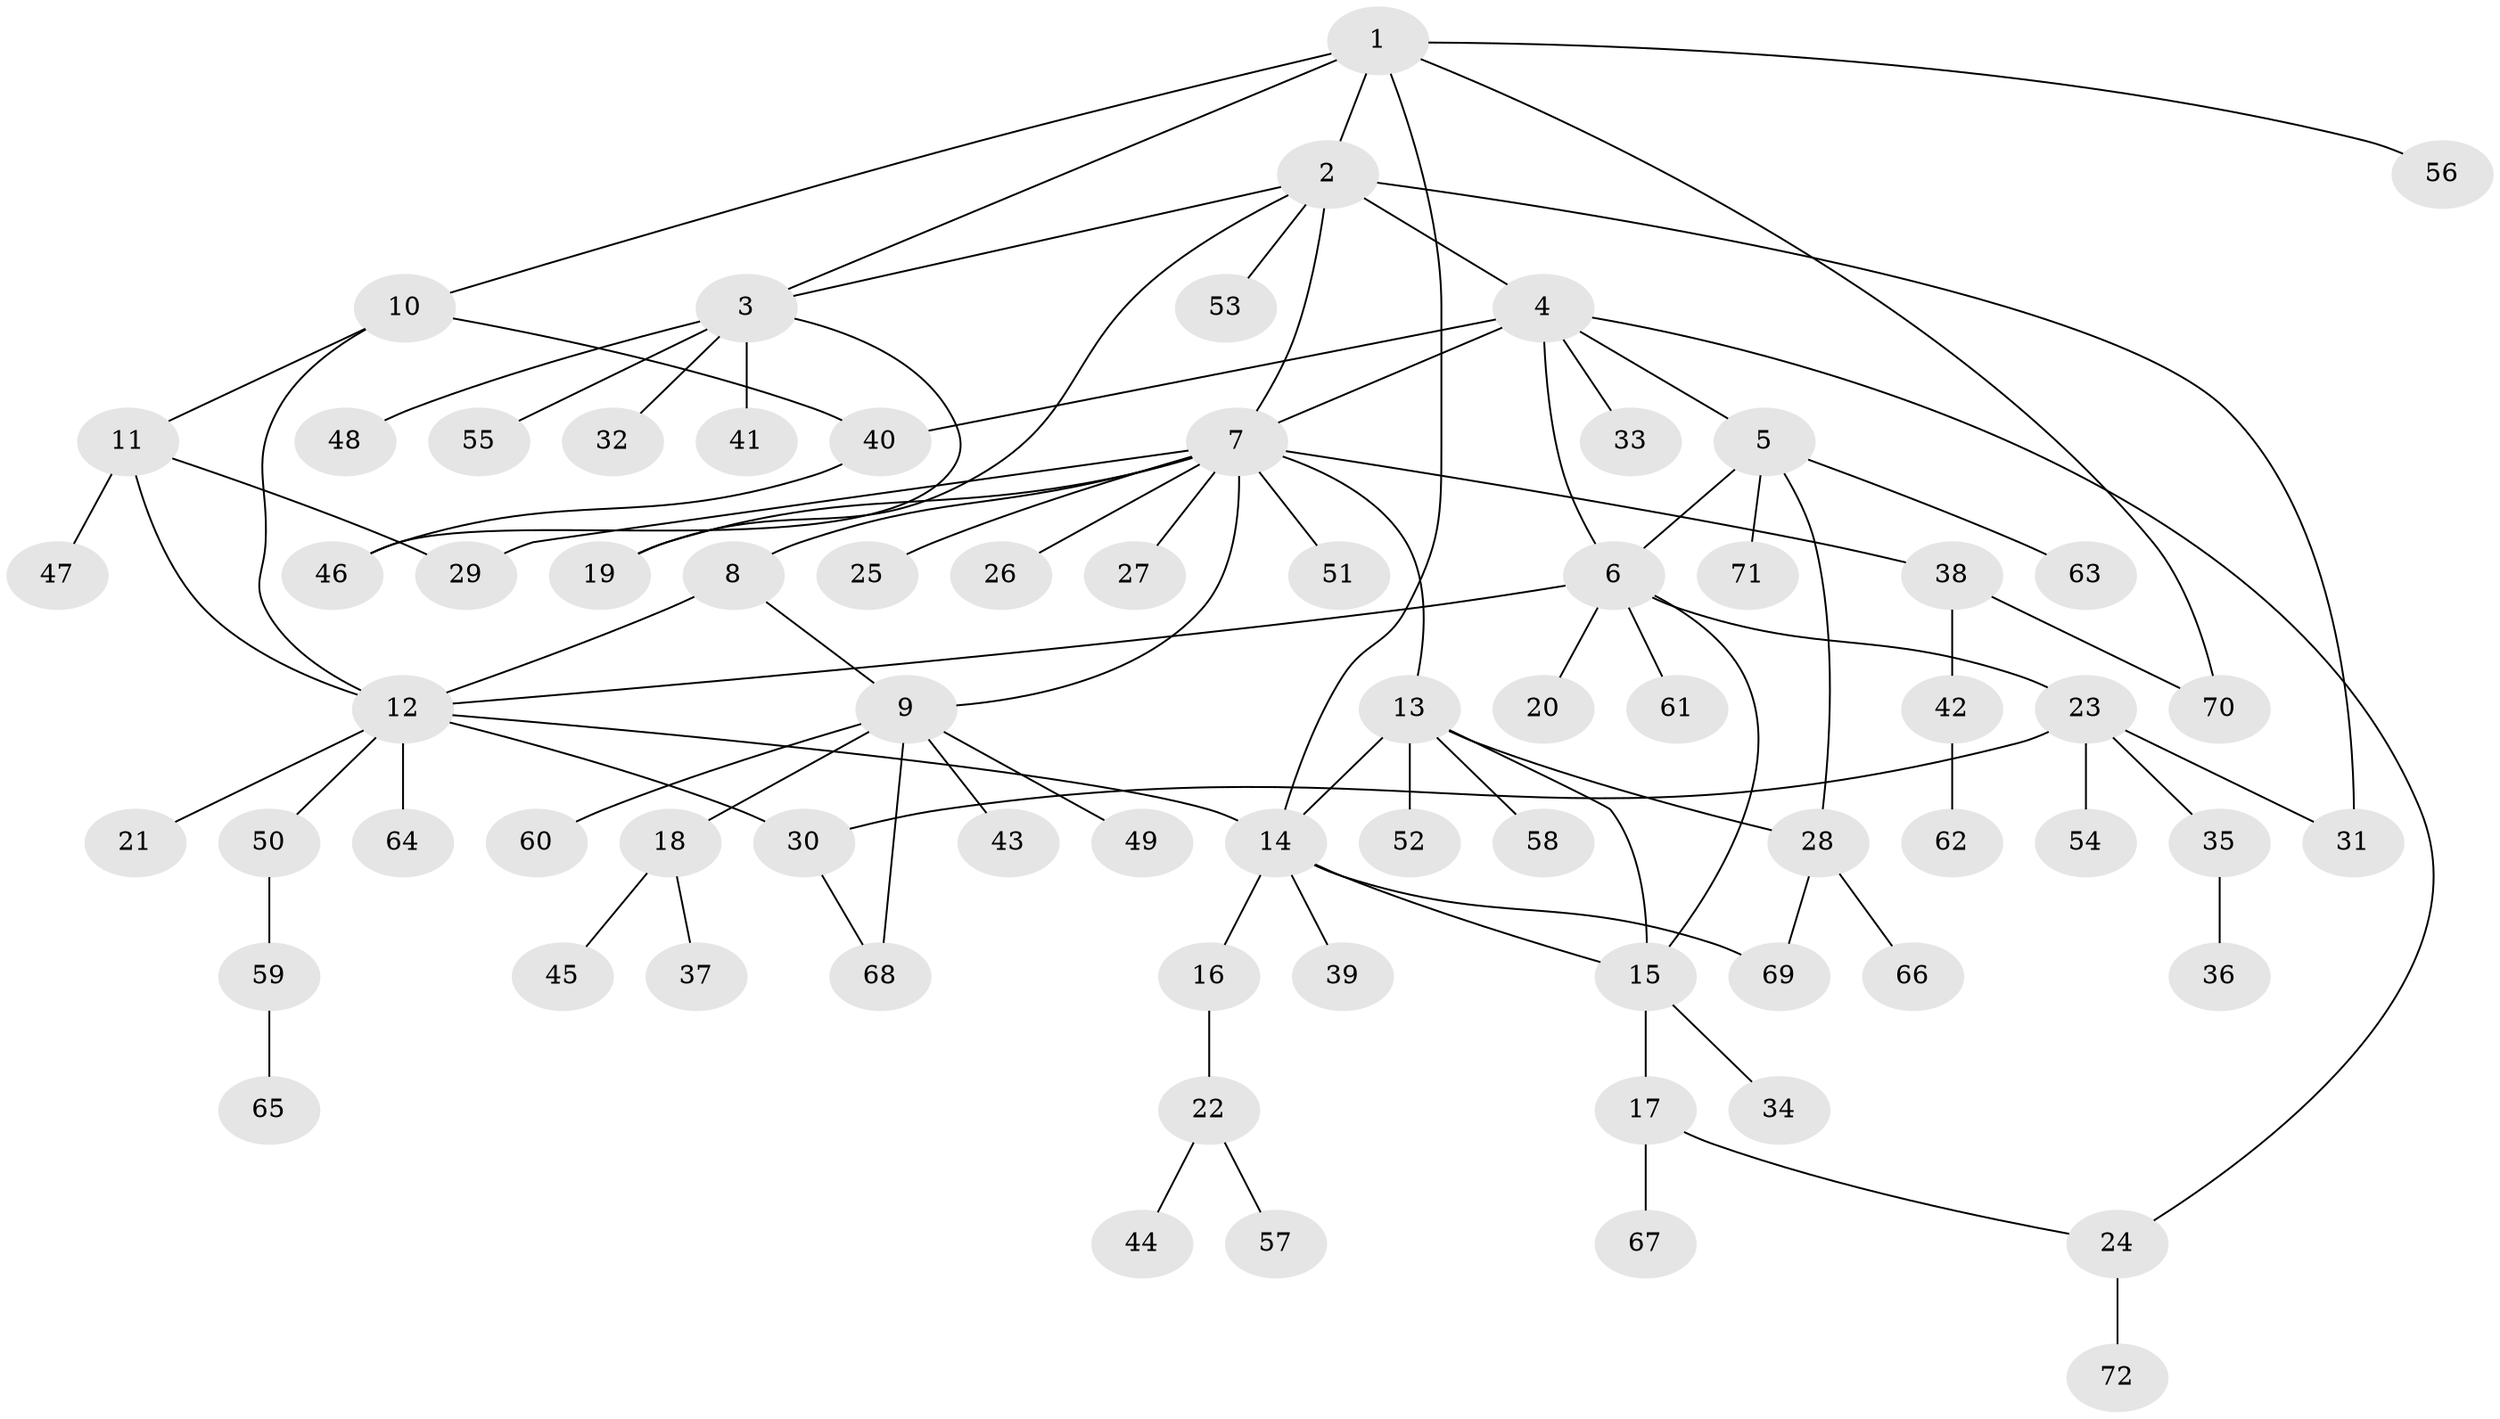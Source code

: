 // coarse degree distribution, {9: 0.02, 7: 0.08, 6: 0.02, 5: 0.04, 15: 0.02, 3: 0.1, 4: 0.04, 8: 0.02, 2: 0.12, 1: 0.54}
// Generated by graph-tools (version 1.1) at 2025/19/03/04/25 18:19:32]
// undirected, 72 vertices, 93 edges
graph export_dot {
graph [start="1"]
  node [color=gray90,style=filled];
  1;
  2;
  3;
  4;
  5;
  6;
  7;
  8;
  9;
  10;
  11;
  12;
  13;
  14;
  15;
  16;
  17;
  18;
  19;
  20;
  21;
  22;
  23;
  24;
  25;
  26;
  27;
  28;
  29;
  30;
  31;
  32;
  33;
  34;
  35;
  36;
  37;
  38;
  39;
  40;
  41;
  42;
  43;
  44;
  45;
  46;
  47;
  48;
  49;
  50;
  51;
  52;
  53;
  54;
  55;
  56;
  57;
  58;
  59;
  60;
  61;
  62;
  63;
  64;
  65;
  66;
  67;
  68;
  69;
  70;
  71;
  72;
  1 -- 2;
  1 -- 3;
  1 -- 10;
  1 -- 14;
  1 -- 56;
  1 -- 70;
  2 -- 3;
  2 -- 4;
  2 -- 7;
  2 -- 19;
  2 -- 31;
  2 -- 53;
  3 -- 32;
  3 -- 41;
  3 -- 46;
  3 -- 48;
  3 -- 55;
  4 -- 5;
  4 -- 6;
  4 -- 7;
  4 -- 24;
  4 -- 33;
  4 -- 40;
  5 -- 6;
  5 -- 28;
  5 -- 63;
  5 -- 71;
  6 -- 12;
  6 -- 15;
  6 -- 20;
  6 -- 23;
  6 -- 61;
  7 -- 8;
  7 -- 9;
  7 -- 13;
  7 -- 19;
  7 -- 25;
  7 -- 26;
  7 -- 27;
  7 -- 29;
  7 -- 38;
  7 -- 51;
  8 -- 9;
  8 -- 12;
  9 -- 18;
  9 -- 43;
  9 -- 49;
  9 -- 60;
  9 -- 68;
  10 -- 11;
  10 -- 12;
  10 -- 40;
  11 -- 12;
  11 -- 29;
  11 -- 47;
  12 -- 14;
  12 -- 21;
  12 -- 30;
  12 -- 50;
  12 -- 64;
  13 -- 14;
  13 -- 15;
  13 -- 28;
  13 -- 52;
  13 -- 58;
  14 -- 15;
  14 -- 16;
  14 -- 39;
  14 -- 69;
  15 -- 17;
  15 -- 34;
  16 -- 22;
  17 -- 24;
  17 -- 67;
  18 -- 37;
  18 -- 45;
  22 -- 44;
  22 -- 57;
  23 -- 30;
  23 -- 31;
  23 -- 35;
  23 -- 54;
  24 -- 72;
  28 -- 66;
  28 -- 69;
  30 -- 68;
  35 -- 36;
  38 -- 42;
  38 -- 70;
  40 -- 46;
  42 -- 62;
  50 -- 59;
  59 -- 65;
}
